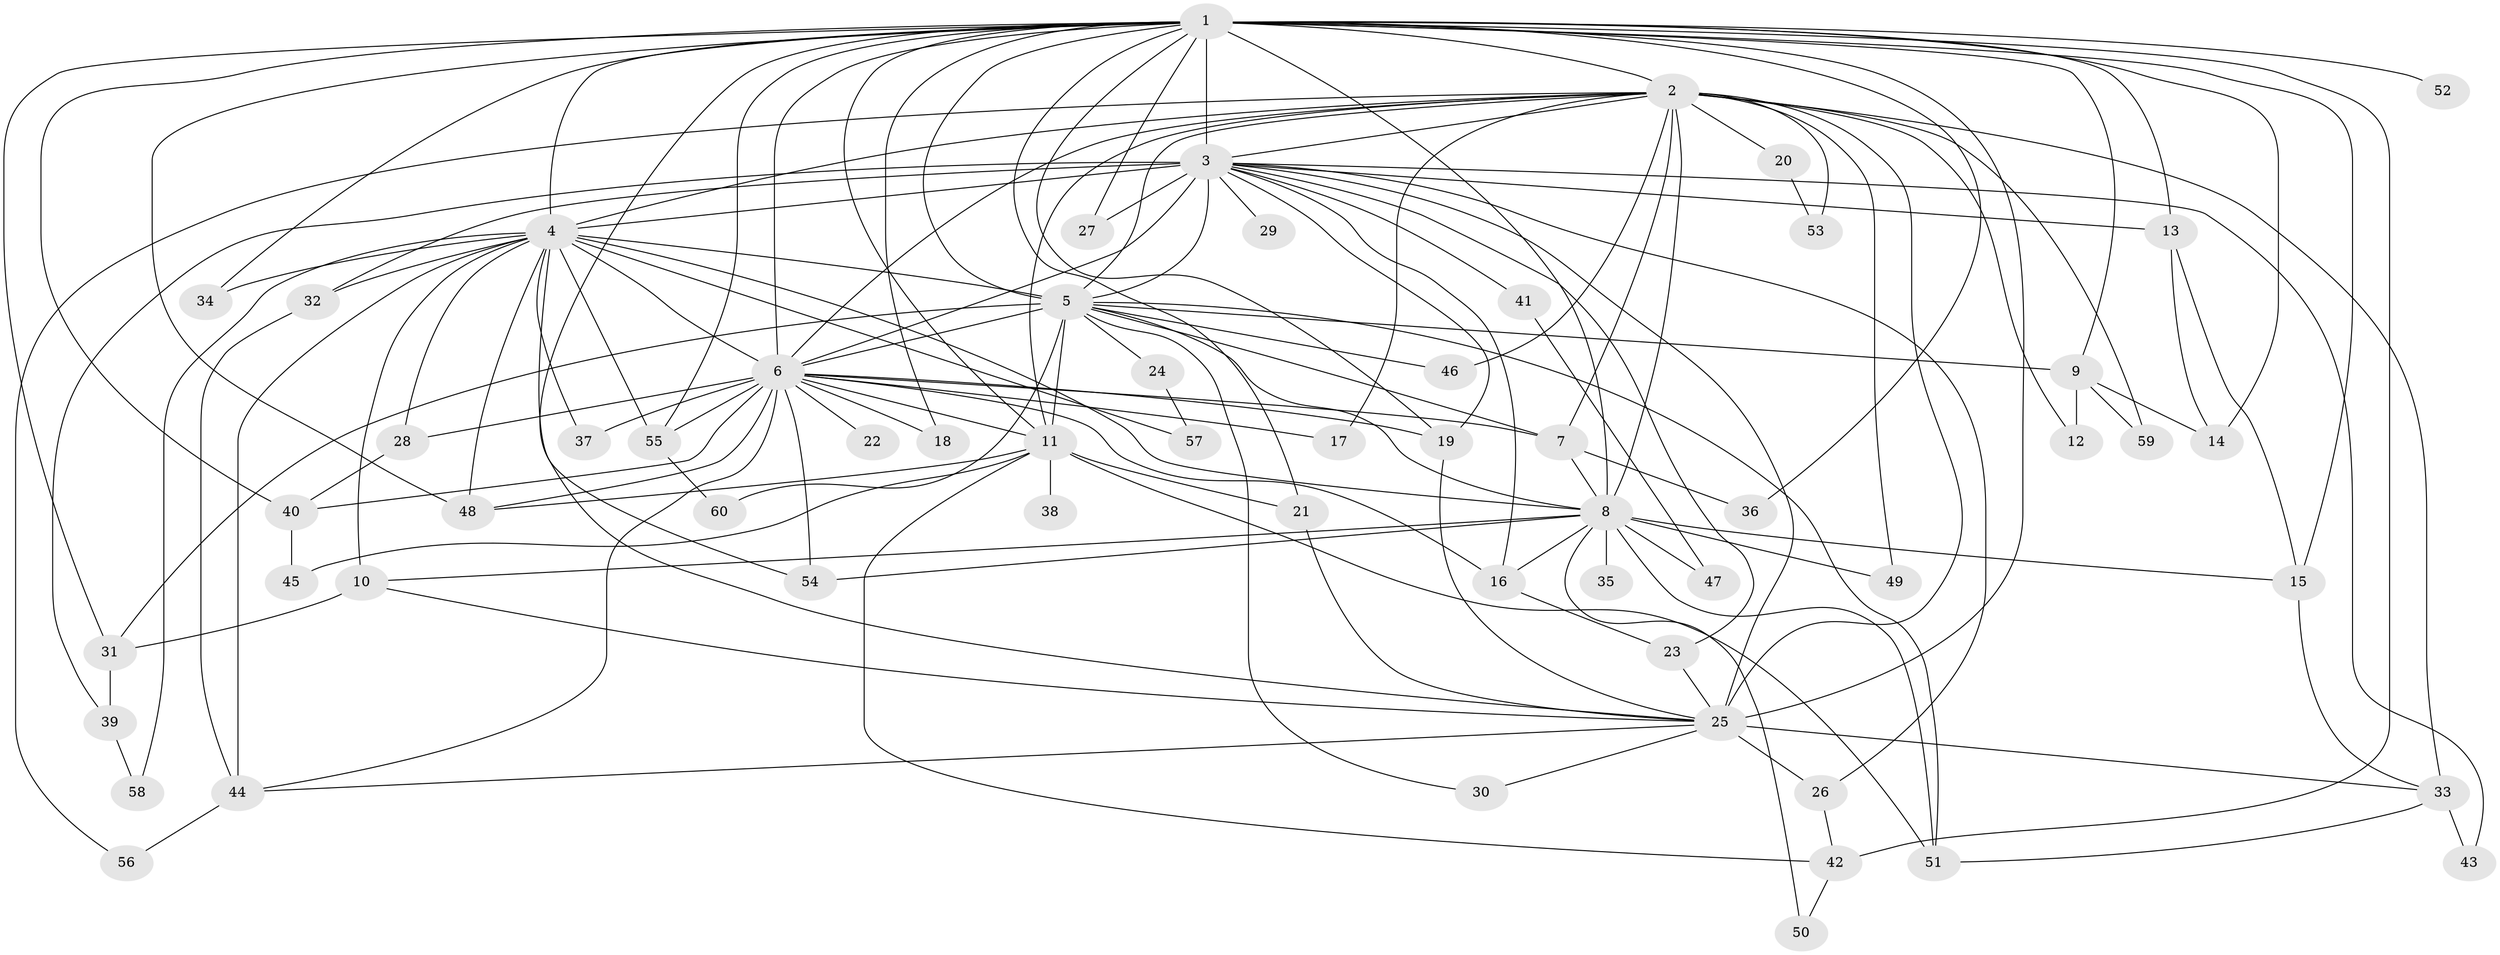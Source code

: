 // original degree distribution, {19: 0.01680672268907563, 28: 0.008403361344537815, 26: 0.008403361344537815, 25: 0.01680672268907563, 22: 0.008403361344537815, 23: 0.008403361344537815, 17: 0.008403361344537815, 15: 0.008403361344537815, 4: 0.08403361344537816, 2: 0.5294117647058824, 5: 0.03361344537815126, 6: 0.01680672268907563, 7: 0.008403361344537815, 9: 0.008403361344537815, 3: 0.226890756302521, 12: 0.008403361344537815}
// Generated by graph-tools (version 1.1) at 2025/34/03/09/25 02:34:40]
// undirected, 60 vertices, 143 edges
graph export_dot {
graph [start="1"]
  node [color=gray90,style=filled];
  1;
  2;
  3;
  4;
  5;
  6;
  7;
  8;
  9;
  10;
  11;
  12;
  13;
  14;
  15;
  16;
  17;
  18;
  19;
  20;
  21;
  22;
  23;
  24;
  25;
  26;
  27;
  28;
  29;
  30;
  31;
  32;
  33;
  34;
  35;
  36;
  37;
  38;
  39;
  40;
  41;
  42;
  43;
  44;
  45;
  46;
  47;
  48;
  49;
  50;
  51;
  52;
  53;
  54;
  55;
  56;
  57;
  58;
  59;
  60;
  1 -- 2 [weight=6.0];
  1 -- 3 [weight=4.0];
  1 -- 4 [weight=6.0];
  1 -- 5 [weight=4.0];
  1 -- 6 [weight=12.0];
  1 -- 8 [weight=12.0];
  1 -- 9 [weight=1.0];
  1 -- 11 [weight=1.0];
  1 -- 13 [weight=3.0];
  1 -- 14 [weight=2.0];
  1 -- 15 [weight=2.0];
  1 -- 18 [weight=2.0];
  1 -- 19 [weight=1.0];
  1 -- 21 [weight=2.0];
  1 -- 25 [weight=2.0];
  1 -- 27 [weight=1.0];
  1 -- 31 [weight=1.0];
  1 -- 34 [weight=1.0];
  1 -- 36 [weight=1.0];
  1 -- 40 [weight=2.0];
  1 -- 42 [weight=3.0];
  1 -- 48 [weight=1.0];
  1 -- 52 [weight=1.0];
  1 -- 54 [weight=1.0];
  1 -- 55 [weight=1.0];
  2 -- 3 [weight=1.0];
  2 -- 4 [weight=1.0];
  2 -- 5 [weight=2.0];
  2 -- 6 [weight=2.0];
  2 -- 7 [weight=1.0];
  2 -- 8 [weight=3.0];
  2 -- 11 [weight=1.0];
  2 -- 12 [weight=1.0];
  2 -- 17 [weight=1.0];
  2 -- 20 [weight=1.0];
  2 -- 25 [weight=1.0];
  2 -- 33 [weight=1.0];
  2 -- 46 [weight=1.0];
  2 -- 49 [weight=1.0];
  2 -- 53 [weight=1.0];
  2 -- 56 [weight=1.0];
  2 -- 59 [weight=1.0];
  3 -- 4 [weight=2.0];
  3 -- 5 [weight=1.0];
  3 -- 6 [weight=3.0];
  3 -- 13 [weight=1.0];
  3 -- 16 [weight=1.0];
  3 -- 19 [weight=1.0];
  3 -- 23 [weight=1.0];
  3 -- 25 [weight=1.0];
  3 -- 26 [weight=1.0];
  3 -- 27 [weight=1.0];
  3 -- 29 [weight=1.0];
  3 -- 32 [weight=1.0];
  3 -- 39 [weight=1.0];
  3 -- 41 [weight=1.0];
  3 -- 43 [weight=1.0];
  4 -- 5 [weight=2.0];
  4 -- 6 [weight=2.0];
  4 -- 8 [weight=1.0];
  4 -- 10 [weight=1.0];
  4 -- 25 [weight=1.0];
  4 -- 28 [weight=1.0];
  4 -- 32 [weight=1.0];
  4 -- 34 [weight=1.0];
  4 -- 37 [weight=1.0];
  4 -- 44 [weight=2.0];
  4 -- 48 [weight=1.0];
  4 -- 55 [weight=2.0];
  4 -- 57 [weight=1.0];
  4 -- 58 [weight=1.0];
  5 -- 6 [weight=2.0];
  5 -- 7 [weight=1.0];
  5 -- 8 [weight=1.0];
  5 -- 9 [weight=1.0];
  5 -- 11 [weight=1.0];
  5 -- 24 [weight=1.0];
  5 -- 30 [weight=1.0];
  5 -- 31 [weight=1.0];
  5 -- 46 [weight=1.0];
  5 -- 51 [weight=1.0];
  5 -- 60 [weight=1.0];
  6 -- 7 [weight=1.0];
  6 -- 11 [weight=1.0];
  6 -- 16 [weight=1.0];
  6 -- 17 [weight=1.0];
  6 -- 18 [weight=1.0];
  6 -- 19 [weight=1.0];
  6 -- 22 [weight=1.0];
  6 -- 28 [weight=1.0];
  6 -- 37 [weight=1.0];
  6 -- 40 [weight=1.0];
  6 -- 44 [weight=1.0];
  6 -- 48 [weight=1.0];
  6 -- 54 [weight=1.0];
  6 -- 55 [weight=1.0];
  7 -- 8 [weight=1.0];
  7 -- 36 [weight=1.0];
  8 -- 10 [weight=1.0];
  8 -- 15 [weight=1.0];
  8 -- 16 [weight=1.0];
  8 -- 35 [weight=2.0];
  8 -- 47 [weight=1.0];
  8 -- 49 [weight=1.0];
  8 -- 50 [weight=1.0];
  8 -- 51 [weight=1.0];
  8 -- 54 [weight=1.0];
  9 -- 12 [weight=1.0];
  9 -- 14 [weight=1.0];
  9 -- 59 [weight=1.0];
  10 -- 25 [weight=1.0];
  10 -- 31 [weight=2.0];
  11 -- 21 [weight=1.0];
  11 -- 38 [weight=2.0];
  11 -- 42 [weight=1.0];
  11 -- 45 [weight=1.0];
  11 -- 48 [weight=1.0];
  11 -- 51 [weight=1.0];
  13 -- 14 [weight=1.0];
  13 -- 15 [weight=1.0];
  15 -- 33 [weight=1.0];
  16 -- 23 [weight=1.0];
  19 -- 25 [weight=1.0];
  20 -- 53 [weight=1.0];
  21 -- 25 [weight=1.0];
  23 -- 25 [weight=1.0];
  24 -- 57 [weight=1.0];
  25 -- 26 [weight=2.0];
  25 -- 30 [weight=1.0];
  25 -- 33 [weight=1.0];
  25 -- 44 [weight=1.0];
  26 -- 42 [weight=1.0];
  28 -- 40 [weight=1.0];
  31 -- 39 [weight=1.0];
  32 -- 44 [weight=1.0];
  33 -- 43 [weight=1.0];
  33 -- 51 [weight=1.0];
  39 -- 58 [weight=1.0];
  40 -- 45 [weight=1.0];
  41 -- 47 [weight=1.0];
  42 -- 50 [weight=1.0];
  44 -- 56 [weight=1.0];
  55 -- 60 [weight=1.0];
}
